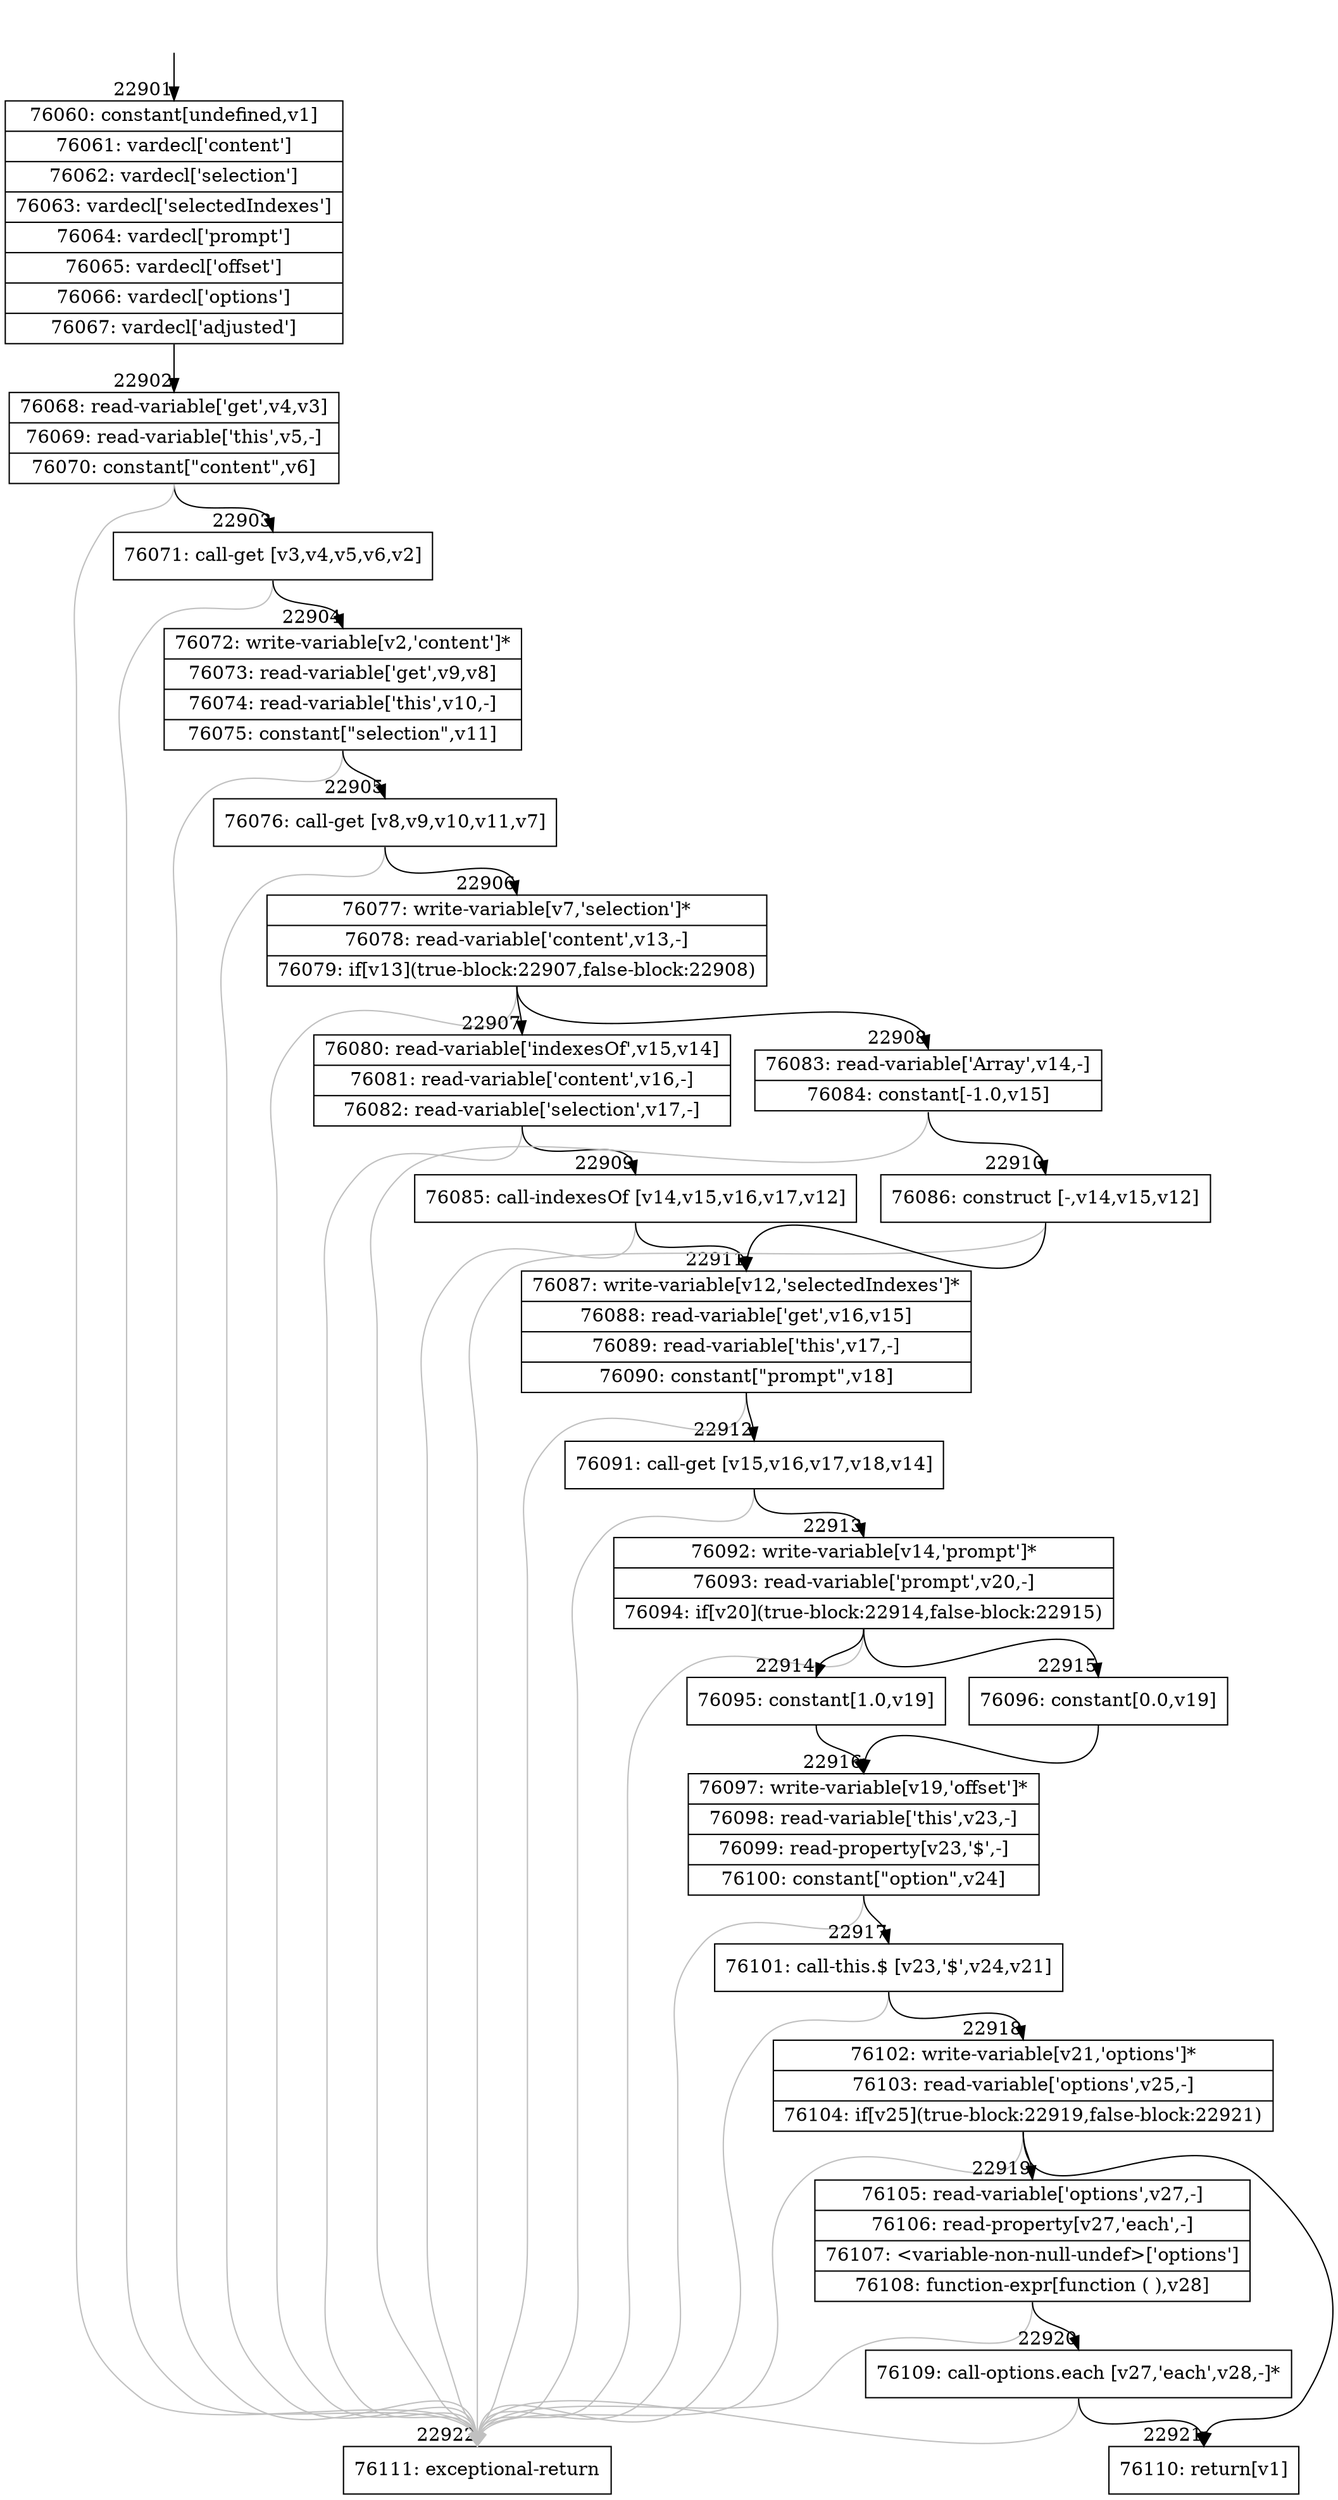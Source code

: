 digraph {
rankdir="TD"
BB_entry1991[shape=none,label=""];
BB_entry1991 -> BB22901 [tailport=s, headport=n, headlabel="    22901"]
BB22901 [shape=record label="{76060: constant[undefined,v1]|76061: vardecl['content']|76062: vardecl['selection']|76063: vardecl['selectedIndexes']|76064: vardecl['prompt']|76065: vardecl['offset']|76066: vardecl['options']|76067: vardecl['adjusted']}" ] 
BB22901 -> BB22902 [tailport=s, headport=n, headlabel="      22902"]
BB22902 [shape=record label="{76068: read-variable['get',v4,v3]|76069: read-variable['this',v5,-]|76070: constant[\"content\",v6]}" ] 
BB22902 -> BB22903 [tailport=s, headport=n, headlabel="      22903"]
BB22902 -> BB22922 [tailport=s, headport=n, color=gray, headlabel="      22922"]
BB22903 [shape=record label="{76071: call-get [v3,v4,v5,v6,v2]}" ] 
BB22903 -> BB22904 [tailport=s, headport=n, headlabel="      22904"]
BB22903 -> BB22922 [tailport=s, headport=n, color=gray]
BB22904 [shape=record label="{76072: write-variable[v2,'content']*|76073: read-variable['get',v9,v8]|76074: read-variable['this',v10,-]|76075: constant[\"selection\",v11]}" ] 
BB22904 -> BB22905 [tailport=s, headport=n, headlabel="      22905"]
BB22904 -> BB22922 [tailport=s, headport=n, color=gray]
BB22905 [shape=record label="{76076: call-get [v8,v9,v10,v11,v7]}" ] 
BB22905 -> BB22906 [tailport=s, headport=n, headlabel="      22906"]
BB22905 -> BB22922 [tailport=s, headport=n, color=gray]
BB22906 [shape=record label="{76077: write-variable[v7,'selection']*|76078: read-variable['content',v13,-]|76079: if[v13](true-block:22907,false-block:22908)}" ] 
BB22906 -> BB22907 [tailport=s, headport=n, headlabel="      22907"]
BB22906 -> BB22908 [tailport=s, headport=n, headlabel="      22908"]
BB22906 -> BB22922 [tailport=s, headport=n, color=gray]
BB22907 [shape=record label="{76080: read-variable['indexesOf',v15,v14]|76081: read-variable['content',v16,-]|76082: read-variable['selection',v17,-]}" ] 
BB22907 -> BB22909 [tailport=s, headport=n, headlabel="      22909"]
BB22907 -> BB22922 [tailport=s, headport=n, color=gray]
BB22908 [shape=record label="{76083: read-variable['Array',v14,-]|76084: constant[-1.0,v15]}" ] 
BB22908 -> BB22910 [tailport=s, headport=n, headlabel="      22910"]
BB22908 -> BB22922 [tailport=s, headport=n, color=gray]
BB22909 [shape=record label="{76085: call-indexesOf [v14,v15,v16,v17,v12]}" ] 
BB22909 -> BB22911 [tailport=s, headport=n, headlabel="      22911"]
BB22909 -> BB22922 [tailport=s, headport=n, color=gray]
BB22910 [shape=record label="{76086: construct [-,v14,v15,v12]}" ] 
BB22910 -> BB22911 [tailport=s, headport=n]
BB22910 -> BB22922 [tailport=s, headport=n, color=gray]
BB22911 [shape=record label="{76087: write-variable[v12,'selectedIndexes']*|76088: read-variable['get',v16,v15]|76089: read-variable['this',v17,-]|76090: constant[\"prompt\",v18]}" ] 
BB22911 -> BB22912 [tailport=s, headport=n, headlabel="      22912"]
BB22911 -> BB22922 [tailport=s, headport=n, color=gray]
BB22912 [shape=record label="{76091: call-get [v15,v16,v17,v18,v14]}" ] 
BB22912 -> BB22913 [tailport=s, headport=n, headlabel="      22913"]
BB22912 -> BB22922 [tailport=s, headport=n, color=gray]
BB22913 [shape=record label="{76092: write-variable[v14,'prompt']*|76093: read-variable['prompt',v20,-]|76094: if[v20](true-block:22914,false-block:22915)}" ] 
BB22913 -> BB22914 [tailport=s, headport=n, headlabel="      22914"]
BB22913 -> BB22915 [tailport=s, headport=n, headlabel="      22915"]
BB22913 -> BB22922 [tailport=s, headport=n, color=gray]
BB22914 [shape=record label="{76095: constant[1.0,v19]}" ] 
BB22914 -> BB22916 [tailport=s, headport=n, headlabel="      22916"]
BB22915 [shape=record label="{76096: constant[0.0,v19]}" ] 
BB22915 -> BB22916 [tailport=s, headport=n]
BB22916 [shape=record label="{76097: write-variable[v19,'offset']*|76098: read-variable['this',v23,-]|76099: read-property[v23,'$',-]|76100: constant[\"option\",v24]}" ] 
BB22916 -> BB22917 [tailport=s, headport=n, headlabel="      22917"]
BB22916 -> BB22922 [tailport=s, headport=n, color=gray]
BB22917 [shape=record label="{76101: call-this.$ [v23,'$',v24,v21]}" ] 
BB22917 -> BB22918 [tailport=s, headport=n, headlabel="      22918"]
BB22917 -> BB22922 [tailport=s, headport=n, color=gray]
BB22918 [shape=record label="{76102: write-variable[v21,'options']*|76103: read-variable['options',v25,-]|76104: if[v25](true-block:22919,false-block:22921)}" ] 
BB22918 -> BB22919 [tailport=s, headport=n, headlabel="      22919"]
BB22918 -> BB22921 [tailport=s, headport=n, headlabel="      22921"]
BB22918 -> BB22922 [tailport=s, headport=n, color=gray]
BB22919 [shape=record label="{76105: read-variable['options',v27,-]|76106: read-property[v27,'each',-]|76107: \<variable-non-null-undef\>['options']|76108: function-expr[function ( ),v28]}" ] 
BB22919 -> BB22920 [tailport=s, headport=n, headlabel="      22920"]
BB22919 -> BB22922 [tailport=s, headport=n, color=gray]
BB22920 [shape=record label="{76109: call-options.each [v27,'each',v28,-]*}" ] 
BB22920 -> BB22921 [tailport=s, headport=n]
BB22920 -> BB22922 [tailport=s, headport=n, color=gray]
BB22921 [shape=record label="{76110: return[v1]}" ] 
BB22922 [shape=record label="{76111: exceptional-return}" ] 
//#$~ 42978
}
